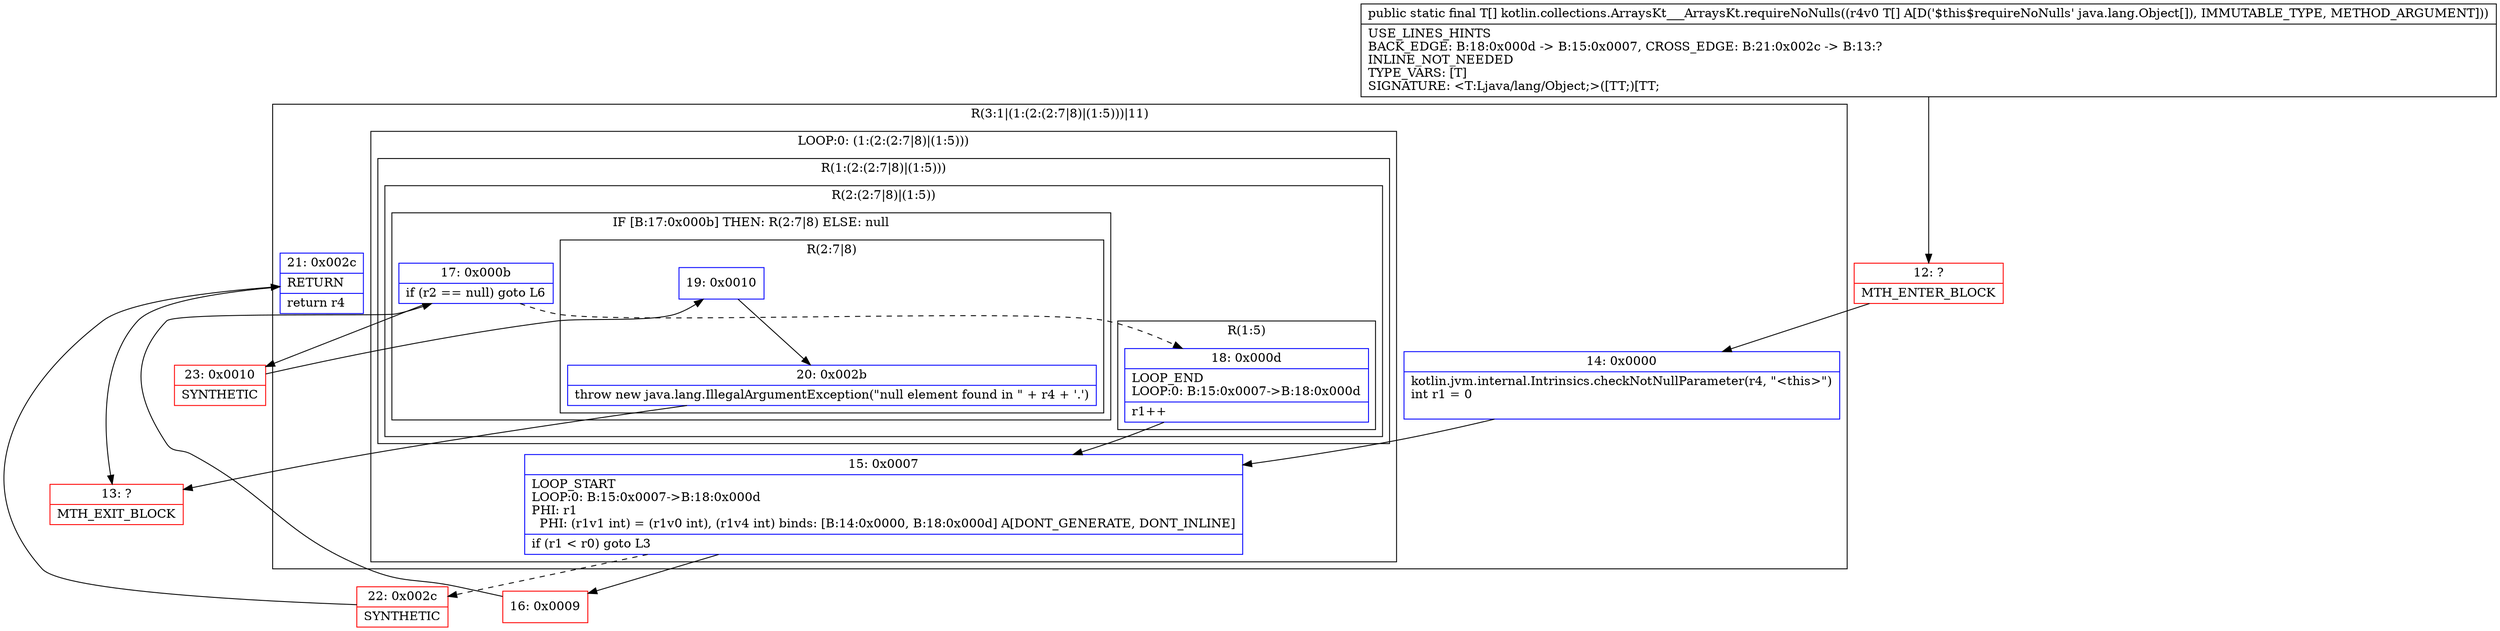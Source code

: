 digraph "CFG forkotlin.collections.ArraysKt___ArraysKt.requireNoNulls([Ljava\/lang\/Object;)[Ljava\/lang\/Object;" {
subgraph cluster_Region_1392715421 {
label = "R(3:1|(1:(2:(2:7|8)|(1:5)))|11)";
node [shape=record,color=blue];
Node_14 [shape=record,label="{14\:\ 0x0000|kotlin.jvm.internal.Intrinsics.checkNotNullParameter(r4, \"\<this\>\")\lint r1 = 0\l\l}"];
subgraph cluster_LoopRegion_1369893956 {
label = "LOOP:0: (1:(2:(2:7|8)|(1:5)))";
node [shape=record,color=blue];
Node_15 [shape=record,label="{15\:\ 0x0007|LOOP_START\lLOOP:0: B:15:0x0007\-\>B:18:0x000d\lPHI: r1 \l  PHI: (r1v1 int) = (r1v0 int), (r1v4 int) binds: [B:14:0x0000, B:18:0x000d] A[DONT_GENERATE, DONT_INLINE]\l|if (r1 \< r0) goto L3\l}"];
subgraph cluster_Region_678413423 {
label = "R(1:(2:(2:7|8)|(1:5)))";
node [shape=record,color=blue];
subgraph cluster_Region_1640454238 {
label = "R(2:(2:7|8)|(1:5))";
node [shape=record,color=blue];
subgraph cluster_IfRegion_1714456333 {
label = "IF [B:17:0x000b] THEN: R(2:7|8) ELSE: null";
node [shape=record,color=blue];
Node_17 [shape=record,label="{17\:\ 0x000b|if (r2 == null) goto L6\l}"];
subgraph cluster_Region_1217347 {
label = "R(2:7|8)";
node [shape=record,color=blue];
Node_19 [shape=record,label="{19\:\ 0x0010}"];
Node_20 [shape=record,label="{20\:\ 0x002b|throw new java.lang.IllegalArgumentException(\"null element found in \" + r4 + '.')\l}"];
}
}
subgraph cluster_Region_872670850 {
label = "R(1:5)";
node [shape=record,color=blue];
Node_18 [shape=record,label="{18\:\ 0x000d|LOOP_END\lLOOP:0: B:15:0x0007\-\>B:18:0x000d\l|r1++\l}"];
}
}
}
}
Node_21 [shape=record,label="{21\:\ 0x002c|RETURN\l|return r4\l}"];
}
Node_12 [shape=record,color=red,label="{12\:\ ?|MTH_ENTER_BLOCK\l}"];
Node_16 [shape=record,color=red,label="{16\:\ 0x0009}"];
Node_23 [shape=record,color=red,label="{23\:\ 0x0010|SYNTHETIC\l}"];
Node_13 [shape=record,color=red,label="{13\:\ ?|MTH_EXIT_BLOCK\l}"];
Node_22 [shape=record,color=red,label="{22\:\ 0x002c|SYNTHETIC\l}"];
MethodNode[shape=record,label="{public static final T[] kotlin.collections.ArraysKt___ArraysKt.requireNoNulls((r4v0 T[] A[D('$this$requireNoNulls' java.lang.Object[]), IMMUTABLE_TYPE, METHOD_ARGUMENT]))  | USE_LINES_HINTS\lBACK_EDGE: B:18:0x000d \-\> B:15:0x0007, CROSS_EDGE: B:21:0x002c \-\> B:13:?\lINLINE_NOT_NEEDED\lTYPE_VARS: [T]\lSIGNATURE: \<T:Ljava\/lang\/Object;\>([TT;)[TT;\l}"];
MethodNode -> Node_12;Node_14 -> Node_15;
Node_15 -> Node_16;
Node_15 -> Node_22[style=dashed];
Node_17 -> Node_18[style=dashed];
Node_17 -> Node_23;
Node_19 -> Node_20;
Node_20 -> Node_13;
Node_18 -> Node_15;
Node_21 -> Node_13;
Node_12 -> Node_14;
Node_16 -> Node_17;
Node_23 -> Node_19;
Node_22 -> Node_21;
}

